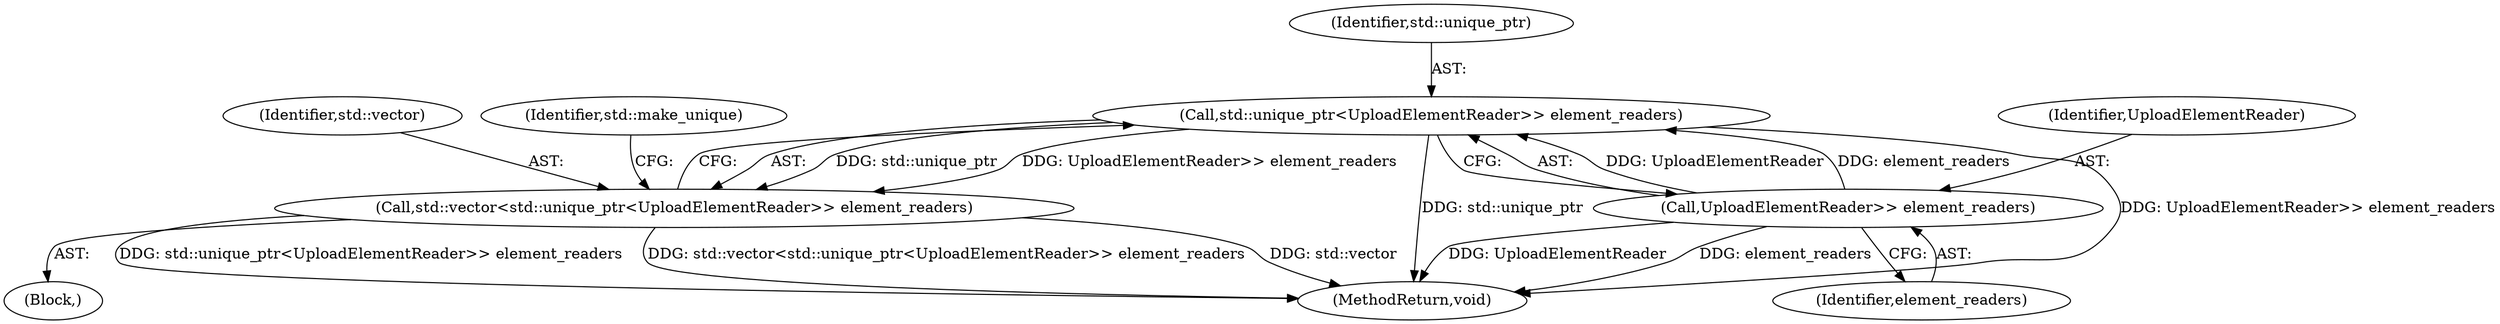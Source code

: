 digraph "0_Chrome_0579ed631fb37de5704b54ed2ee466bf29630ad0_0@API" {
"1000107" [label="(Call,std::unique_ptr<UploadElementReader>> element_readers)"];
"1000109" [label="(Call,UploadElementReader>> element_readers)"];
"1000105" [label="(Call,std::vector<std::unique_ptr<UploadElementReader>> element_readers)"];
"1000104" [label="(Block,)"];
"1000110" [label="(Identifier,UploadElementReader)"];
"1000107" [label="(Call,std::unique_ptr<UploadElementReader>> element_readers)"];
"1000148" [label="(MethodReturn,void)"];
"1000111" [label="(Identifier,element_readers)"];
"1000109" [label="(Call,UploadElementReader>> element_readers)"];
"1000108" [label="(Identifier,std::unique_ptr)"];
"1000105" [label="(Call,std::vector<std::unique_ptr<UploadElementReader>> element_readers)"];
"1000106" [label="(Identifier,std::vector)"];
"1000114" [label="(Identifier,std::make_unique)"];
"1000107" -> "1000105"  [label="AST: "];
"1000107" -> "1000109"  [label="CFG: "];
"1000108" -> "1000107"  [label="AST: "];
"1000109" -> "1000107"  [label="AST: "];
"1000105" -> "1000107"  [label="CFG: "];
"1000107" -> "1000148"  [label="DDG: std::unique_ptr"];
"1000107" -> "1000148"  [label="DDG: UploadElementReader>> element_readers"];
"1000107" -> "1000105"  [label="DDG: std::unique_ptr"];
"1000107" -> "1000105"  [label="DDG: UploadElementReader>> element_readers"];
"1000109" -> "1000107"  [label="DDG: UploadElementReader"];
"1000109" -> "1000107"  [label="DDG: element_readers"];
"1000109" -> "1000111"  [label="CFG: "];
"1000110" -> "1000109"  [label="AST: "];
"1000111" -> "1000109"  [label="AST: "];
"1000109" -> "1000148"  [label="DDG: UploadElementReader"];
"1000109" -> "1000148"  [label="DDG: element_readers"];
"1000105" -> "1000104"  [label="AST: "];
"1000106" -> "1000105"  [label="AST: "];
"1000114" -> "1000105"  [label="CFG: "];
"1000105" -> "1000148"  [label="DDG: std::unique_ptr<UploadElementReader>> element_readers"];
"1000105" -> "1000148"  [label="DDG: std::vector<std::unique_ptr<UploadElementReader>> element_readers"];
"1000105" -> "1000148"  [label="DDG: std::vector"];
}
